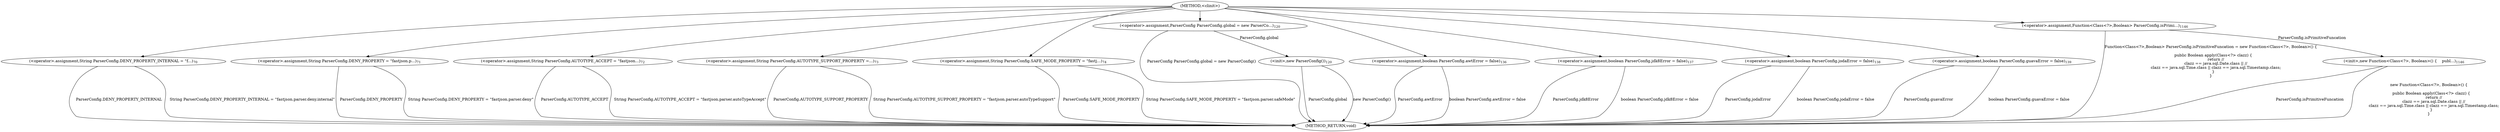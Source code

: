 digraph "&lt;clinit&gt;" {  
"4956" [label = <(METHOD,&lt;clinit&gt;)> ]
"5018" [label = <(METHOD_RETURN,void)> ]
"4958" [label = <(&lt;operator&gt;.assignment,String ParserConfig.DENY_PROPERTY_INTERNAL = &quot;f...)<SUB>70</SUB>> ]
"4963" [label = <(&lt;operator&gt;.assignment,String ParserConfig.DENY_PROPERTY = &quot;fastjson.p...)<SUB>71</SUB>> ]
"4968" [label = <(&lt;operator&gt;.assignment,String ParserConfig.AUTOTYPE_ACCEPT = &quot;fastjson...)<SUB>72</SUB>> ]
"4973" [label = <(&lt;operator&gt;.assignment,String ParserConfig.AUTOTYPE_SUPPORT_PROPERTY =...)<SUB>73</SUB>> ]
"4978" [label = <(&lt;operator&gt;.assignment,String ParserConfig.SAFE_MODE_PROPERTY = &quot;fastj...)<SUB>74</SUB>> ]
"4983" [label = <(&lt;operator&gt;.assignment,ParserConfig ParserConfig.global = new ParserCo...)<SUB>120</SUB>> ]
"4988" [label = <(&lt;init&gt;,new ParserConfig())<SUB>120</SUB>> ]
"4992" [label = <(&lt;operator&gt;.assignment,boolean ParserConfig.awtError = false)<SUB>136</SUB>> ]
"4997" [label = <(&lt;operator&gt;.assignment,boolean ParserConfig.jdk8Error = false)<SUB>137</SUB>> ]
"5002" [label = <(&lt;operator&gt;.assignment,boolean ParserConfig.jodaError = false)<SUB>138</SUB>> ]
"5007" [label = <(&lt;operator&gt;.assignment,boolean ParserConfig.guavaError = false)<SUB>139</SUB>> ]
"5012" [label = <(&lt;operator&gt;.assignment,Function&lt;Class&lt;?&gt;,Boolean&gt; ParserConfig.isPrimi...)<SUB>1146</SUB>> ]
"148" [label = <(&lt;init&gt;,new Function&lt;Class&lt;?&gt;, Boolean&gt;() {

    publ...)<SUB>1146</SUB>> ]
"4958" [label = <(&lt;operator&gt;.assignment,String ParserConfig.DENY_PROPERTY_INTERNAL = &quot;f...)<SUB>70</SUB>> ]
"4958" [label = <(&lt;operator&gt;.assignment,String ParserConfig.DENY_PROPERTY_INTERNAL = &quot;f...)<SUB>70</SUB>> ]
"4963" [label = <(&lt;operator&gt;.assignment,String ParserConfig.DENY_PROPERTY = &quot;fastjson.p...)<SUB>71</SUB>> ]
"4963" [label = <(&lt;operator&gt;.assignment,String ParserConfig.DENY_PROPERTY = &quot;fastjson.p...)<SUB>71</SUB>> ]
"4968" [label = <(&lt;operator&gt;.assignment,String ParserConfig.AUTOTYPE_ACCEPT = &quot;fastjson...)<SUB>72</SUB>> ]
"4968" [label = <(&lt;operator&gt;.assignment,String ParserConfig.AUTOTYPE_ACCEPT = &quot;fastjson...)<SUB>72</SUB>> ]
"4973" [label = <(&lt;operator&gt;.assignment,String ParserConfig.AUTOTYPE_SUPPORT_PROPERTY =...)<SUB>73</SUB>> ]
"4973" [label = <(&lt;operator&gt;.assignment,String ParserConfig.AUTOTYPE_SUPPORT_PROPERTY =...)<SUB>73</SUB>> ]
"4978" [label = <(&lt;operator&gt;.assignment,String ParserConfig.SAFE_MODE_PROPERTY = &quot;fastj...)<SUB>74</SUB>> ]
"4978" [label = <(&lt;operator&gt;.assignment,String ParserConfig.SAFE_MODE_PROPERTY = &quot;fastj...)<SUB>74</SUB>> ]
"4983" [label = <(&lt;operator&gt;.assignment,ParserConfig ParserConfig.global = new ParserCo...)<SUB>120</SUB>> ]
"4983" [label = <(&lt;operator&gt;.assignment,ParserConfig ParserConfig.global = new ParserCo...)<SUB>120</SUB>> ]
"4988" [label = <(&lt;init&gt;,new ParserConfig())<SUB>120</SUB>> ]
"4992" [label = <(&lt;operator&gt;.assignment,boolean ParserConfig.awtError = false)<SUB>136</SUB>> ]
"4992" [label = <(&lt;operator&gt;.assignment,boolean ParserConfig.awtError = false)<SUB>136</SUB>> ]
"4997" [label = <(&lt;operator&gt;.assignment,boolean ParserConfig.jdk8Error = false)<SUB>137</SUB>> ]
"4997" [label = <(&lt;operator&gt;.assignment,boolean ParserConfig.jdk8Error = false)<SUB>137</SUB>> ]
"5002" [label = <(&lt;operator&gt;.assignment,boolean ParserConfig.jodaError = false)<SUB>138</SUB>> ]
"5002" [label = <(&lt;operator&gt;.assignment,boolean ParserConfig.jodaError = false)<SUB>138</SUB>> ]
"5007" [label = <(&lt;operator&gt;.assignment,boolean ParserConfig.guavaError = false)<SUB>139</SUB>> ]
"5007" [label = <(&lt;operator&gt;.assignment,boolean ParserConfig.guavaError = false)<SUB>139</SUB>> ]
"5012" [label = <(&lt;operator&gt;.assignment,Function&lt;Class&lt;?&gt;,Boolean&gt; ParserConfig.isPrimi...)<SUB>1146</SUB>> ]
"5012" [label = <(&lt;operator&gt;.assignment,Function&lt;Class&lt;?&gt;,Boolean&gt; ParserConfig.isPrimi...)<SUB>1146</SUB>> ]
"148" [label = <(&lt;init&gt;,new Function&lt;Class&lt;?&gt;, Boolean&gt;() {

    publ...)<SUB>1146</SUB>> ]
  "4958" -> "5018"  [ label = "ParserConfig.DENY_PROPERTY_INTERNAL"] 
  "4958" -> "5018"  [ label = "String ParserConfig.DENY_PROPERTY_INTERNAL = &quot;fastjson.parser.deny.internal&quot;"] 
  "4963" -> "5018"  [ label = "ParserConfig.DENY_PROPERTY"] 
  "4963" -> "5018"  [ label = "String ParserConfig.DENY_PROPERTY = &quot;fastjson.parser.deny&quot;"] 
  "4968" -> "5018"  [ label = "ParserConfig.AUTOTYPE_ACCEPT"] 
  "4968" -> "5018"  [ label = "String ParserConfig.AUTOTYPE_ACCEPT = &quot;fastjson.parser.autoTypeAccept&quot;"] 
  "4973" -> "5018"  [ label = "ParserConfig.AUTOTYPE_SUPPORT_PROPERTY"] 
  "4973" -> "5018"  [ label = "String ParserConfig.AUTOTYPE_SUPPORT_PROPERTY = &quot;fastjson.parser.autoTypeSupport&quot;"] 
  "4978" -> "5018"  [ label = "ParserConfig.SAFE_MODE_PROPERTY"] 
  "4978" -> "5018"  [ label = "String ParserConfig.SAFE_MODE_PROPERTY = &quot;fastjson.parser.safeMode&quot;"] 
  "4983" -> "5018"  [ label = "ParserConfig ParserConfig.global = new ParserConfig()"] 
  "4988" -> "5018"  [ label = "ParserConfig.global"] 
  "4988" -> "5018"  [ label = "new ParserConfig()"] 
  "4992" -> "5018"  [ label = "ParserConfig.awtError"] 
  "4992" -> "5018"  [ label = "boolean ParserConfig.awtError = false"] 
  "4997" -> "5018"  [ label = "ParserConfig.jdk8Error"] 
  "4997" -> "5018"  [ label = "boolean ParserConfig.jdk8Error = false"] 
  "5002" -> "5018"  [ label = "ParserConfig.jodaError"] 
  "5002" -> "5018"  [ label = "boolean ParserConfig.jodaError = false"] 
  "5007" -> "5018"  [ label = "ParserConfig.guavaError"] 
  "5007" -> "5018"  [ label = "boolean ParserConfig.guavaError = false"] 
  "5012" -> "5018"  [ label = "Function&lt;Class&lt;?&gt;,Boolean&gt; ParserConfig.isPrimitiveFuncation = new Function&lt;Class&lt;?&gt;, Boolean&gt;() {

    public Boolean apply(Class&lt;?&gt; clazz) {
        return //
        clazz == java.sql.Date.class || //
        clazz == java.sql.Time.class || clazz == java.sql.Timestamp.class;
    }
}"] 
  "148" -> "5018"  [ label = "ParserConfig.isPrimitiveFuncation"] 
  "148" -> "5018"  [ label = "new Function&lt;Class&lt;?&gt;, Boolean&gt;() {

    public Boolean apply(Class&lt;?&gt; clazz) {
        return //
        clazz == java.sql.Date.class || //
        clazz == java.sql.Time.class || clazz == java.sql.Timestamp.class;
    }
}"] 
  "4956" -> "4958" 
  "4956" -> "4963" 
  "4956" -> "4968" 
  "4956" -> "4973" 
  "4956" -> "4978" 
  "4956" -> "4983" 
  "4956" -> "4992" 
  "4956" -> "4997" 
  "4956" -> "5002" 
  "4956" -> "5007" 
  "4956" -> "5012" 
  "4983" -> "4988"  [ label = "ParserConfig.global"] 
  "5012" -> "148"  [ label = "ParserConfig.isPrimitiveFuncation"] 
}
